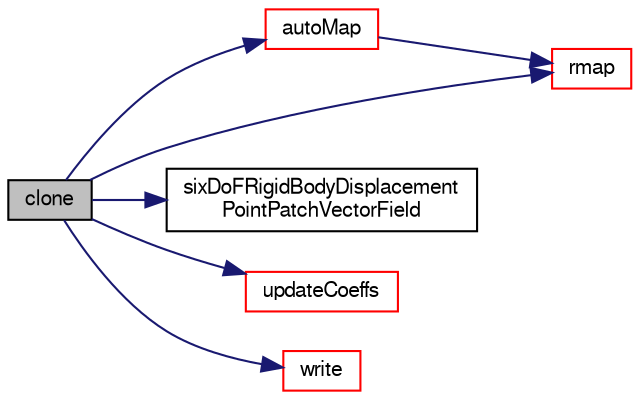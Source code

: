 digraph "clone"
{
  bgcolor="transparent";
  edge [fontname="FreeSans",fontsize="10",labelfontname="FreeSans",labelfontsize="10"];
  node [fontname="FreeSans",fontsize="10",shape=record];
  rankdir="LR";
  Node324 [label="clone",height=0.2,width=0.4,color="black", fillcolor="grey75", style="filled", fontcolor="black"];
  Node324 -> Node325 [color="midnightblue",fontsize="10",style="solid",fontname="FreeSans"];
  Node325 [label="autoMap",height=0.2,width=0.4,color="red",URL="$a29470.html#a29ce2a7cdc96cffba66b33b9ab1355a4",tooltip="Map (and resize as needed) from self given a mapping object. "];
  Node325 -> Node327 [color="midnightblue",fontsize="10",style="solid",fontname="FreeSans"];
  Node327 [label="rmap",height=0.2,width=0.4,color="red",URL="$a29470.html#aab3d2f411d5ceff80ad8f9839885b8cc",tooltip="Reverse map the given pointPatchField onto this pointPatchField. "];
  Node324 -> Node327 [color="midnightblue",fontsize="10",style="solid",fontname="FreeSans"];
  Node324 -> Node329 [color="midnightblue",fontsize="10",style="solid",fontname="FreeSans"];
  Node329 [label="sixDoFRigidBodyDisplacement\lPointPatchVectorField",height=0.2,width=0.4,color="black",URL="$a29470.html#adbd49b426745c060222c12a79dbdaec5",tooltip="Construct from patch and internal field. "];
  Node324 -> Node330 [color="midnightblue",fontsize="10",style="solid",fontname="FreeSans"];
  Node330 [label="updateCoeffs",height=0.2,width=0.4,color="red",URL="$a29470.html#a7e24eafac629d3733181cd942d4c902f",tooltip="Update the coefficients associated with the patch field. "];
  Node324 -> Node682 [color="midnightblue",fontsize="10",style="solid",fontname="FreeSans"];
  Node682 [label="write",height=0.2,width=0.4,color="red",URL="$a29470.html#a293fdfec8bdfbd5c3913ab4c9f3454ff",tooltip="Write. "];
}
